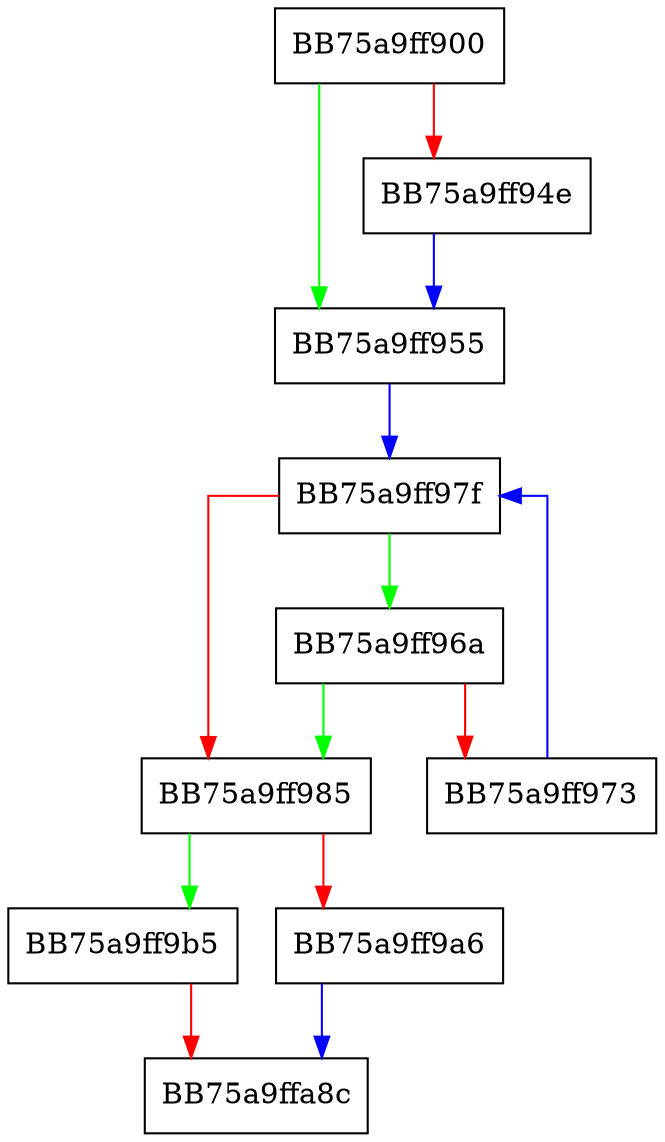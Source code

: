 digraph do_put {
  node [shape="box"];
  graph [splines=ortho];
  BB75a9ff900 -> BB75a9ff955 [color="green"];
  BB75a9ff900 -> BB75a9ff94e [color="red"];
  BB75a9ff94e -> BB75a9ff955 [color="blue"];
  BB75a9ff955 -> BB75a9ff97f [color="blue"];
  BB75a9ff96a -> BB75a9ff985 [color="green"];
  BB75a9ff96a -> BB75a9ff973 [color="red"];
  BB75a9ff973 -> BB75a9ff97f [color="blue"];
  BB75a9ff97f -> BB75a9ff96a [color="green"];
  BB75a9ff97f -> BB75a9ff985 [color="red"];
  BB75a9ff985 -> BB75a9ff9b5 [color="green"];
  BB75a9ff985 -> BB75a9ff9a6 [color="red"];
  BB75a9ff9a6 -> BB75a9ffa8c [color="blue"];
  BB75a9ff9b5 -> BB75a9ffa8c [color="red"];
}